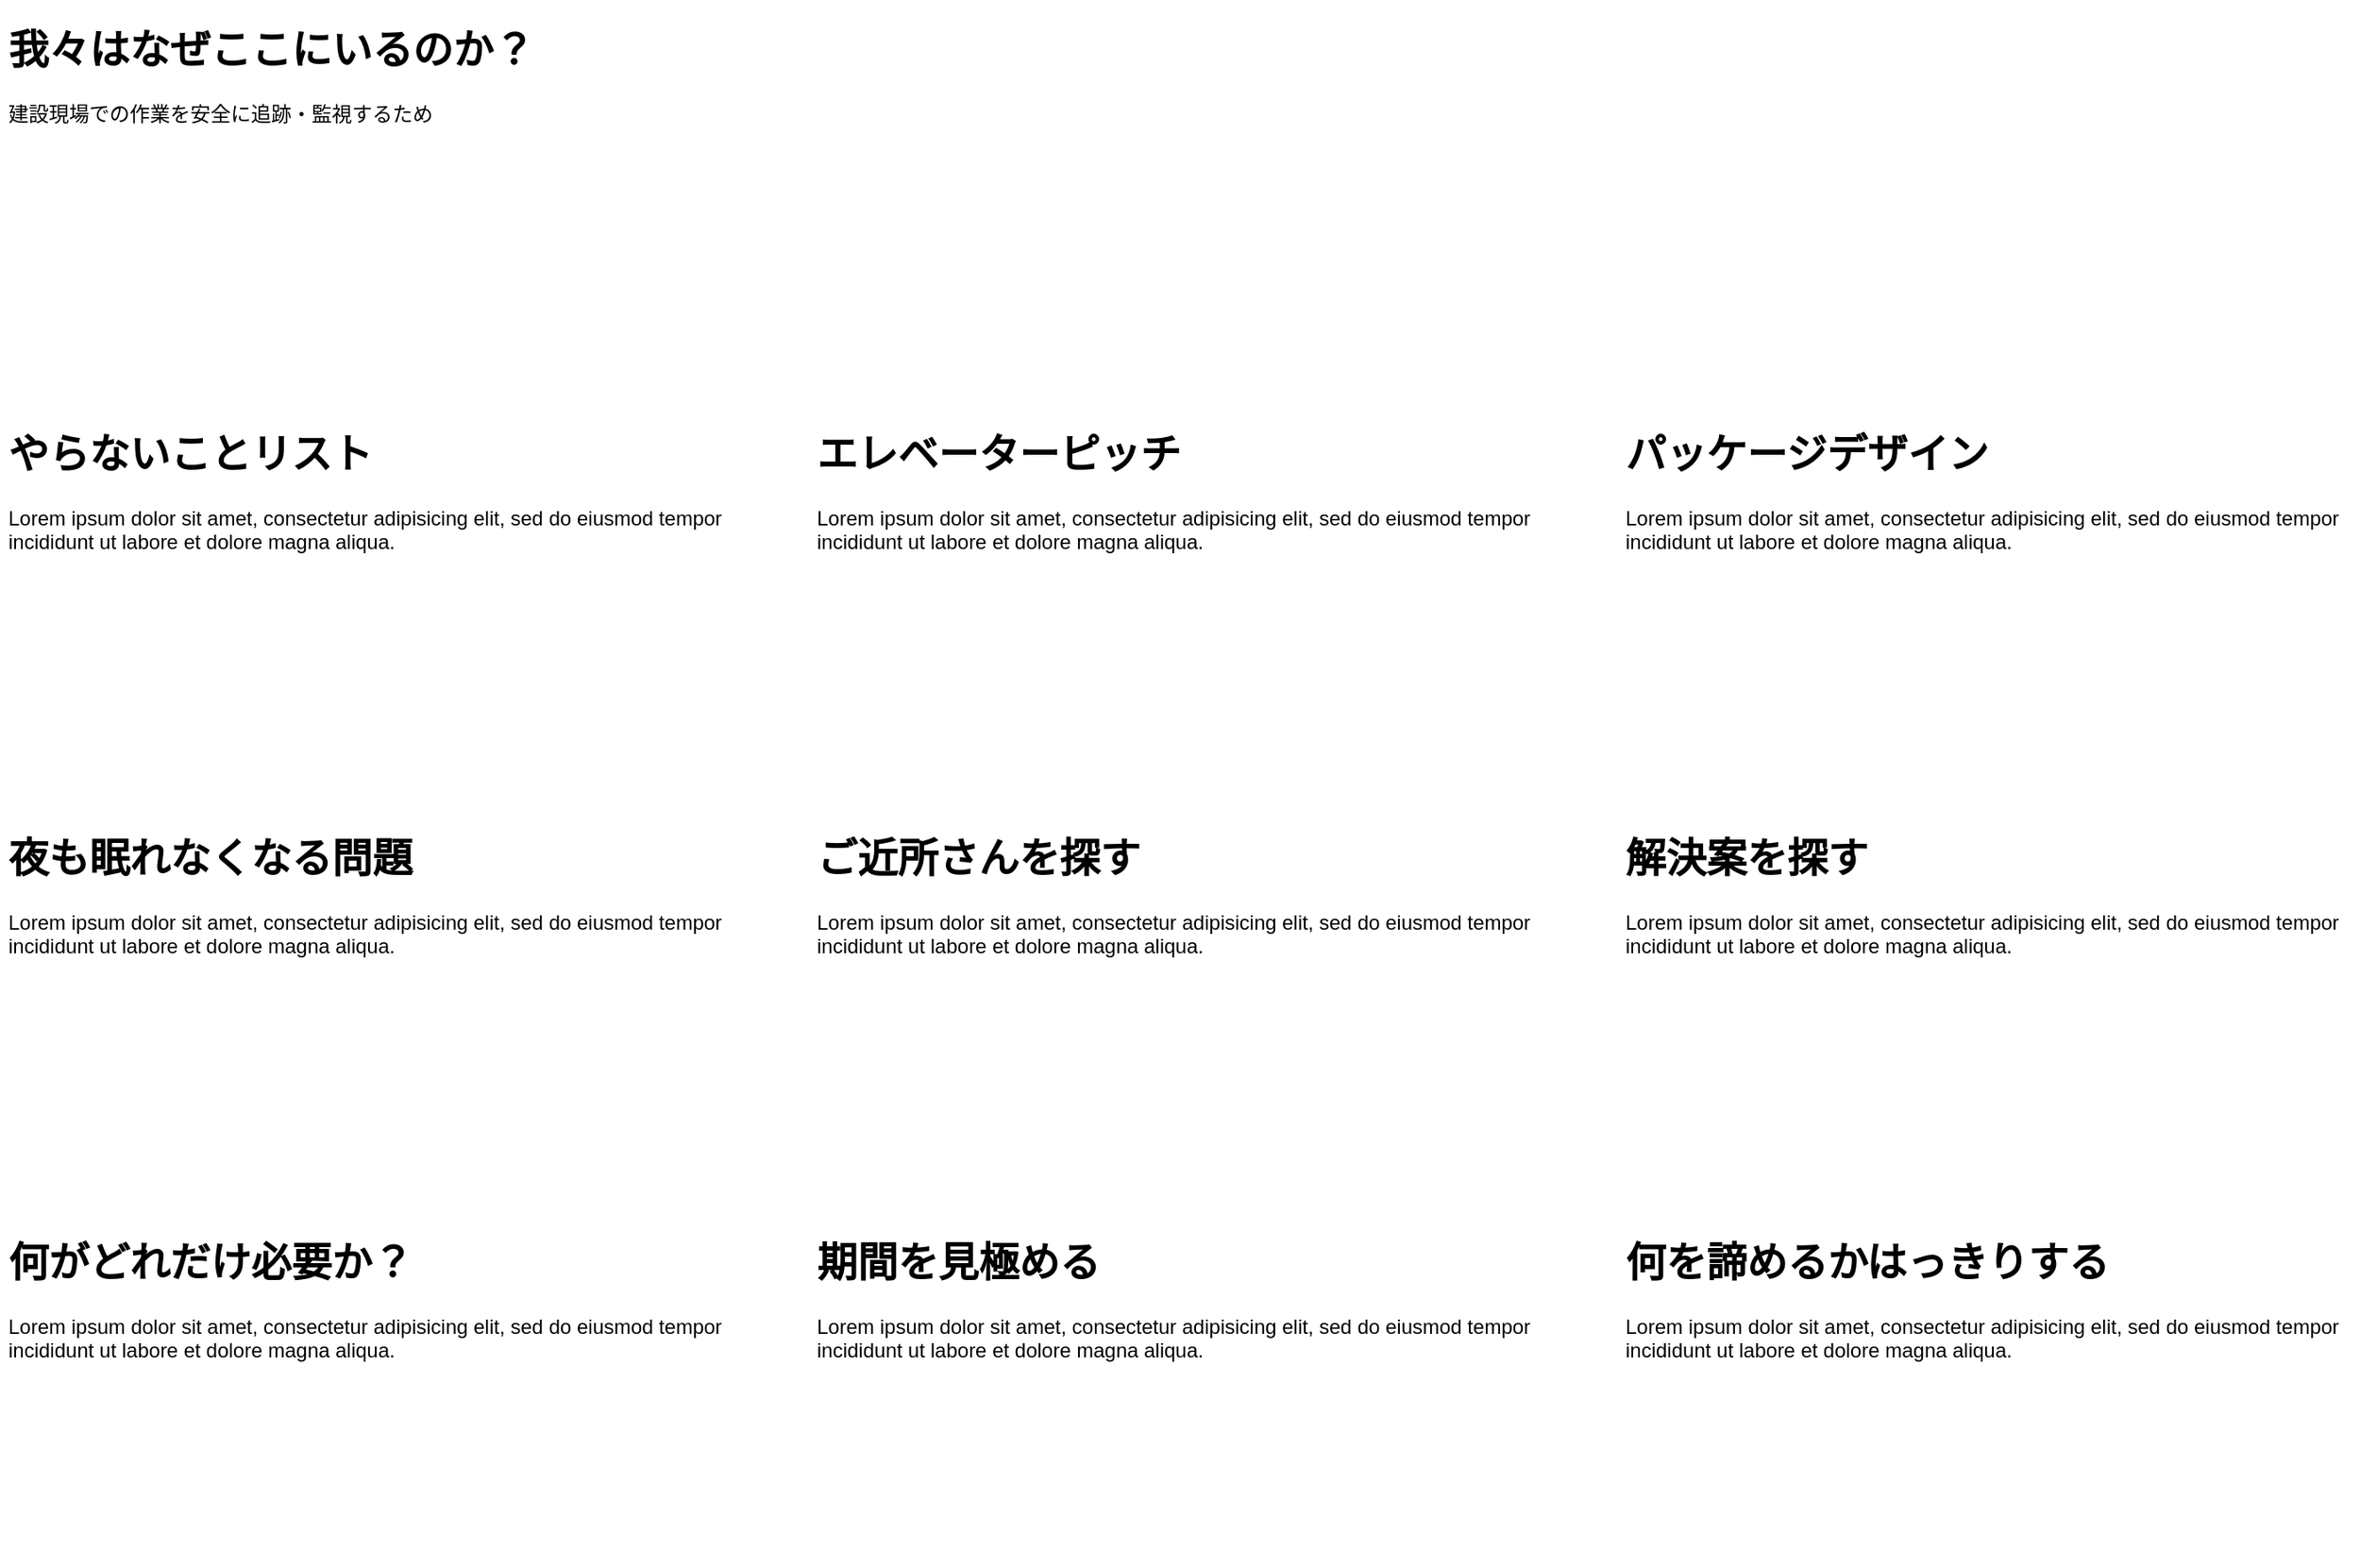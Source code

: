 <mxfile version="20.2.8" type="github">
  <diagram id="0yLo_oqusycYQGxysIEg" name="Page-1">
    <mxGraphModel dx="1130" dy="537" grid="1" gridSize="10" guides="1" tooltips="1" connect="1" arrows="1" fold="1" page="1" pageScale="1" pageWidth="850" pageHeight="1100" math="0" shadow="0">
      <root>
        <mxCell id="0" />
        <mxCell id="1" parent="0" />
        <mxCell id="leWbqYneiwipQv3hau3y-4" value="&lt;h1&gt;エレベーターピッチ&lt;/h1&gt;&lt;p&gt;Lorem ipsum dolor sit amet, consectetur adipisicing elit, sed do eiusmod tempor incididunt ut labore et dolore magna aliqua.&lt;/p&gt;" style="text;html=1;strokeColor=none;fillColor=none;spacing=5;spacingTop=-20;whiteSpace=wrap;overflow=hidden;rounded=0;" vertex="1" parent="1">
          <mxGeometry x="520" y="320" width="440" height="200" as="geometry" />
        </mxCell>
        <mxCell id="leWbqYneiwipQv3hau3y-5" value="&lt;h1&gt;パッケージデザイン&lt;/h1&gt;&lt;p&gt;Lorem ipsum dolor sit amet, consectetur adipisicing elit, sed do eiusmod tempor incididunt ut labore et dolore magna aliqua.&lt;/p&gt;" style="text;html=1;strokeColor=none;fillColor=none;spacing=5;spacingTop=-20;whiteSpace=wrap;overflow=hidden;rounded=0;" vertex="1" parent="1">
          <mxGeometry x="1000" y="320" width="440" height="200" as="geometry" />
        </mxCell>
        <mxCell id="leWbqYneiwipQv3hau3y-6" value="&lt;h1&gt;やらないことリスト&lt;/h1&gt;&lt;p&gt;Lorem ipsum dolor sit amet, consectetur adipisicing elit, sed do eiusmod tempor incididunt ut labore et dolore magna aliqua.&lt;/p&gt;" style="text;html=1;strokeColor=none;fillColor=none;spacing=5;spacingTop=-20;whiteSpace=wrap;overflow=hidden;rounded=0;" vertex="1" parent="1">
          <mxGeometry x="40" y="320" width="440" height="200" as="geometry" />
        </mxCell>
        <mxCell id="leWbqYneiwipQv3hau3y-7" value="&lt;h1&gt;ご近所さんを探す&lt;/h1&gt;&lt;p&gt;Lorem ipsum dolor sit amet, consectetur adipisicing elit, sed do eiusmod tempor incididunt ut labore et dolore magna aliqua.&lt;/p&gt;" style="text;html=1;strokeColor=none;fillColor=none;spacing=5;spacingTop=-20;whiteSpace=wrap;overflow=hidden;rounded=0;" vertex="1" parent="1">
          <mxGeometry x="520" y="560" width="440" height="200" as="geometry" />
        </mxCell>
        <mxCell id="leWbqYneiwipQv3hau3y-8" value="&lt;h1&gt;解決案を探す&lt;/h1&gt;&lt;p&gt;Lorem ipsum dolor sit amet, consectetur adipisicing elit, sed do eiusmod tempor incididunt ut labore et dolore magna aliqua.&lt;/p&gt;" style="text;html=1;strokeColor=none;fillColor=none;spacing=5;spacingTop=-20;whiteSpace=wrap;overflow=hidden;rounded=0;" vertex="1" parent="1">
          <mxGeometry x="1000" y="560" width="440" height="200" as="geometry" />
        </mxCell>
        <mxCell id="leWbqYneiwipQv3hau3y-9" value="&lt;h1&gt;夜も眠れなくなる問題&lt;/h1&gt;&lt;p&gt;Lorem ipsum dolor sit amet, consectetur adipisicing elit, sed do eiusmod tempor incididunt ut labore et dolore magna aliqua.&lt;/p&gt;" style="text;html=1;strokeColor=none;fillColor=none;spacing=5;spacingTop=-20;whiteSpace=wrap;overflow=hidden;rounded=0;" vertex="1" parent="1">
          <mxGeometry x="40" y="560" width="440" height="200" as="geometry" />
        </mxCell>
        <mxCell id="leWbqYneiwipQv3hau3y-10" value="&lt;h1&gt;期間を見極める&lt;/h1&gt;&lt;p&gt;Lorem ipsum dolor sit amet, consectetur adipisicing elit, sed do eiusmod tempor incididunt ut labore et dolore magna aliqua.&lt;/p&gt;" style="text;html=1;strokeColor=none;fillColor=none;spacing=5;spacingTop=-20;whiteSpace=wrap;overflow=hidden;rounded=0;" vertex="1" parent="1">
          <mxGeometry x="520" y="800" width="440" height="200" as="geometry" />
        </mxCell>
        <mxCell id="leWbqYneiwipQv3hau3y-11" value="&lt;h1&gt;何を諦めるかはっきりする&lt;/h1&gt;&lt;p&gt;Lorem ipsum dolor sit amet, consectetur adipisicing elit, sed do eiusmod tempor incididunt ut labore et dolore magna aliqua.&lt;/p&gt;" style="text;html=1;strokeColor=none;fillColor=none;spacing=5;spacingTop=-20;whiteSpace=wrap;overflow=hidden;rounded=0;" vertex="1" parent="1">
          <mxGeometry x="1000" y="800" width="440" height="200" as="geometry" />
        </mxCell>
        <mxCell id="leWbqYneiwipQv3hau3y-12" value="&lt;h1&gt;何がどれだけ必要か？&lt;/h1&gt;&lt;p&gt;Lorem ipsum dolor sit amet, consectetur adipisicing elit, sed do eiusmod tempor incididunt ut labore et dolore magna aliqua.&lt;/p&gt;" style="text;html=1;strokeColor=none;fillColor=none;spacing=5;spacingTop=-20;whiteSpace=wrap;overflow=hidden;rounded=0;" vertex="1" parent="1">
          <mxGeometry x="40" y="800" width="440" height="200" as="geometry" />
        </mxCell>
        <mxCell id="leWbqYneiwipQv3hau3y-14" value="" style="group;direction=west;" vertex="1" connectable="0" parent="1">
          <mxGeometry x="40" y="80" width="440" height="211.25" as="geometry" />
        </mxCell>
        <mxCell id="leWbqYneiwipQv3hau3y-1" value="&lt;h1&gt;我々はなぜここにいるのか？&lt;/h1&gt;&lt;p&gt;建設現場での作業を安全に追跡・監視するため&lt;/p&gt;" style="text;html=1;strokeColor=none;fillColor=none;spacing=5;spacingTop=-20;whiteSpace=wrap;overflow=hidden;rounded=0;" vertex="1" parent="leWbqYneiwipQv3hau3y-14">
          <mxGeometry width="440" height="200" as="geometry" />
        </mxCell>
        <mxCell id="leWbqYneiwipQv3hau3y-13" value="" style="shape=image;verticalLabelPosition=bottom;labelBackgroundColor=default;verticalAlign=top;aspect=fixed;imageAspect=0;image=https://s3-ap-northeast-1.amazonaws.com/production-switch/uploads/article_eyecatch/file/17075/cropped_1603960237-13232-0687-1067.jpeg;" vertex="1" parent="leWbqYneiwipQv3hau3y-14">
          <mxGeometry x="190" y="80" width="250" height="131.25" as="geometry" />
        </mxCell>
      </root>
    </mxGraphModel>
  </diagram>
</mxfile>
